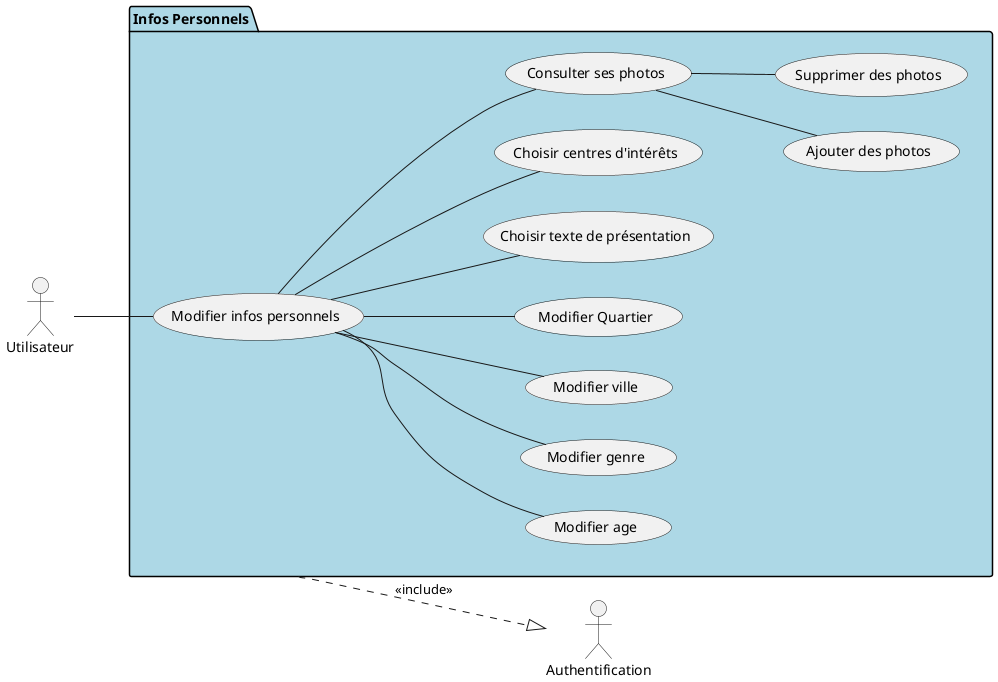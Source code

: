 @startuml
left to right direction

'Acteurs'
actor Utilisateur
actor "Authentification"

package "Infos Personnels" #LightBlue {

    usecase "Modifier infos personnels" as modif_Infos
    usecase "Modifier age" as modif_Age
    usecase "Modifier genre" as modif_Genre
    usecase "Modifier ville" as modif_Ville
    usecase "Modifier Quartier" as modif_Quartier
    usecase "Choisir texte de présentation" as modif_Texte_Presentation
    usecase "Choisir centres d'intérêts" as modif_Centre_Interets
    usecase "Consulter ses photos" as modif_Consultation
    usecase "Ajouter des photos" as modif_Ajouter_Photos
    usecase "Supprimer des photos" as modif_Supprimer_Photos

    Utilisateur -- modif_Infos

    modif_Infos -- modif_Genre
    modif_Infos -- modif_Age
    modif_Infos -- modif_Ville
    modif_Infos -- modif_Quartier
    modif_Infos -- modif_Texte_Presentation
    modif_Infos -- modif_Centre_Interets
    modif_Infos -- modif_Consultation

    modif_Consultation -- modif_Ajouter_Photos
    modif_Consultation -- modif_Supprimer_Photos

}

    "Infos Personnels" ..|> Authentification : <<include>>

@enduml
